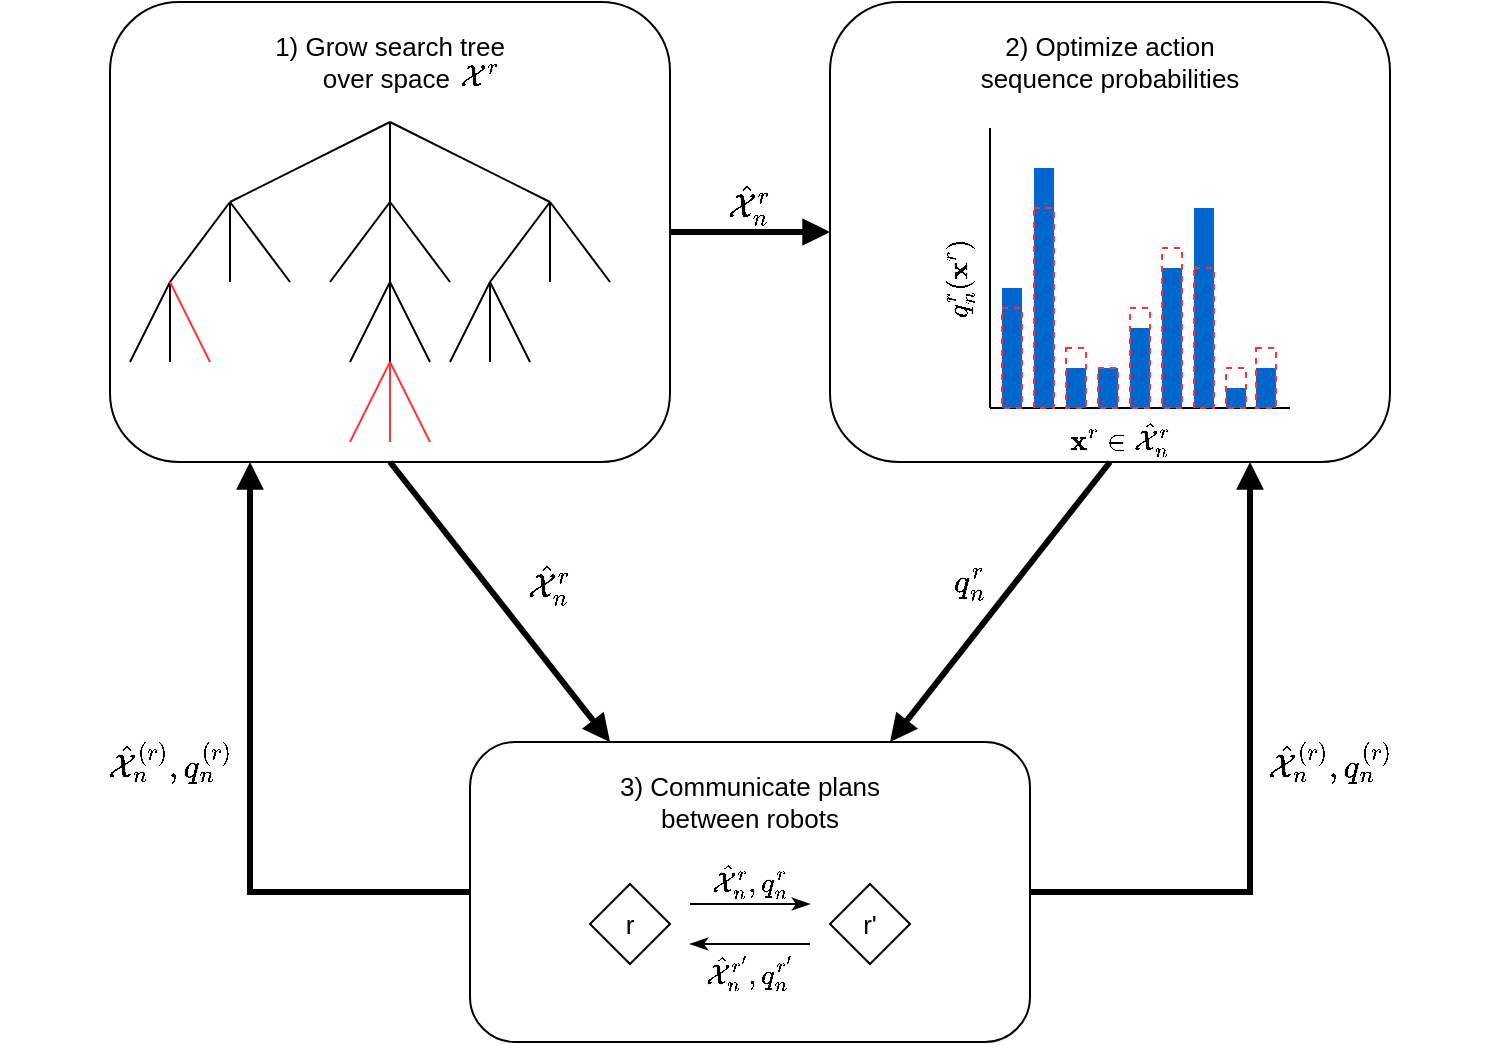 <mxfile version="13.1.11" type="device"><diagram id="O4fpWHc9IN00quKuoICp" name="Seite-1"><mxGraphModel dx="946" dy="662" grid="1" gridSize="10" guides="1" tooltips="1" connect="1" arrows="1" fold="1" page="1" pageScale="1" pageWidth="827" pageHeight="1169" math="1" shadow="0"><root><mxCell id="0"/><mxCell id="1" parent="0"/><mxCell id="u4YjqESeBIQAl-HTgavl-1" value="" style="rounded=1;whiteSpace=wrap;html=1;" parent="1" vertex="1"><mxGeometry x="70" y="170" width="280" height="230" as="geometry"/></mxCell><mxCell id="u4YjqESeBIQAl-HTgavl-2" value="" style="endArrow=none;html=1;" parent="1" edge="1"><mxGeometry width="50" height="50" relative="1" as="geometry"><mxPoint x="130" y="270" as="sourcePoint"/><mxPoint x="210" y="230" as="targetPoint"/></mxGeometry></mxCell><mxCell id="u4YjqESeBIQAl-HTgavl-3" value="" style="endArrow=none;html=1;" parent="1" edge="1"><mxGeometry width="50" height="50" relative="1" as="geometry"><mxPoint x="210" y="270" as="sourcePoint"/><mxPoint x="210" y="230" as="targetPoint"/></mxGeometry></mxCell><mxCell id="u4YjqESeBIQAl-HTgavl-5" value="" style="endArrow=none;html=1;" parent="1" edge="1"><mxGeometry width="50" height="50" relative="1" as="geometry"><mxPoint x="290" y="270" as="sourcePoint"/><mxPoint x="210" y="230" as="targetPoint"/></mxGeometry></mxCell><mxCell id="u4YjqESeBIQAl-HTgavl-6" value="" style="endArrow=none;html=1;" parent="1" edge="1"><mxGeometry width="50" height="50" relative="1" as="geometry"><mxPoint x="100" y="310" as="sourcePoint"/><mxPoint x="130" y="270" as="targetPoint"/></mxGeometry></mxCell><mxCell id="u4YjqESeBIQAl-HTgavl-7" value="" style="endArrow=none;html=1;" parent="1" edge="1"><mxGeometry width="50" height="50" relative="1" as="geometry"><mxPoint x="130" y="310" as="sourcePoint"/><mxPoint x="130" y="270" as="targetPoint"/></mxGeometry></mxCell><mxCell id="u4YjqESeBIQAl-HTgavl-8" value="" style="endArrow=none;html=1;" parent="1" edge="1"><mxGeometry width="50" height="50" relative="1" as="geometry"><mxPoint x="160" y="310" as="sourcePoint"/><mxPoint x="130" y="270" as="targetPoint"/></mxGeometry></mxCell><mxCell id="u4YjqESeBIQAl-HTgavl-10" value="" style="endArrow=none;html=1;" parent="1" edge="1"><mxGeometry width="50" height="50" relative="1" as="geometry"><mxPoint x="180" y="310" as="sourcePoint"/><mxPoint x="210" y="270" as="targetPoint"/></mxGeometry></mxCell><mxCell id="u4YjqESeBIQAl-HTgavl-11" value="" style="endArrow=none;html=1;" parent="1" edge="1"><mxGeometry width="50" height="50" relative="1" as="geometry"><mxPoint x="210" y="310" as="sourcePoint"/><mxPoint x="210" y="270" as="targetPoint"/></mxGeometry></mxCell><mxCell id="u4YjqESeBIQAl-HTgavl-12" value="" style="endArrow=none;html=1;" parent="1" edge="1"><mxGeometry width="50" height="50" relative="1" as="geometry"><mxPoint x="240" y="310" as="sourcePoint"/><mxPoint x="210" y="270" as="targetPoint"/></mxGeometry></mxCell><mxCell id="u4YjqESeBIQAl-HTgavl-13" value="" style="endArrow=none;html=1;" parent="1" edge="1"><mxGeometry width="50" height="50" relative="1" as="geometry"><mxPoint x="260" y="310" as="sourcePoint"/><mxPoint x="290" y="270" as="targetPoint"/></mxGeometry></mxCell><mxCell id="u4YjqESeBIQAl-HTgavl-14" value="" style="endArrow=none;html=1;" parent="1" edge="1"><mxGeometry width="50" height="50" relative="1" as="geometry"><mxPoint x="290" y="310" as="sourcePoint"/><mxPoint x="290" y="270" as="targetPoint"/></mxGeometry></mxCell><mxCell id="u4YjqESeBIQAl-HTgavl-15" value="" style="endArrow=none;html=1;" parent="1" edge="1"><mxGeometry width="50" height="50" relative="1" as="geometry"><mxPoint x="320" y="310" as="sourcePoint"/><mxPoint x="290" y="270" as="targetPoint"/></mxGeometry></mxCell><mxCell id="u4YjqESeBIQAl-HTgavl-16" value="" style="endArrow=none;html=1;" parent="1" edge="1"><mxGeometry width="50" height="50" relative="1" as="geometry"><mxPoint x="80" y="350" as="sourcePoint"/><mxPoint x="100" y="310" as="targetPoint"/></mxGeometry></mxCell><mxCell id="u4YjqESeBIQAl-HTgavl-17" value="" style="endArrow=none;html=1;" parent="1" edge="1"><mxGeometry width="50" height="50" relative="1" as="geometry"><mxPoint x="100" y="350" as="sourcePoint"/><mxPoint x="100" y="310" as="targetPoint"/></mxGeometry></mxCell><mxCell id="u4YjqESeBIQAl-HTgavl-18" value="" style="endArrow=none;html=1;strokeColor=#FF3333;" parent="1" edge="1"><mxGeometry width="50" height="50" relative="1" as="geometry"><mxPoint x="120" y="350" as="sourcePoint"/><mxPoint x="100" y="310" as="targetPoint"/></mxGeometry></mxCell><mxCell id="u4YjqESeBIQAl-HTgavl-19" value="" style="endArrow=none;html=1;" parent="1" edge="1"><mxGeometry width="50" height="50" relative="1" as="geometry"><mxPoint x="190" y="350" as="sourcePoint"/><mxPoint x="210" y="310" as="targetPoint"/></mxGeometry></mxCell><mxCell id="u4YjqESeBIQAl-HTgavl-20" value="" style="endArrow=none;html=1;" parent="1" edge="1"><mxGeometry width="50" height="50" relative="1" as="geometry"><mxPoint x="210" y="350" as="sourcePoint"/><mxPoint x="210" y="310" as="targetPoint"/></mxGeometry></mxCell><mxCell id="u4YjqESeBIQAl-HTgavl-21" value="" style="endArrow=none;html=1;" parent="1" edge="1"><mxGeometry width="50" height="50" relative="1" as="geometry"><mxPoint x="230" y="350" as="sourcePoint"/><mxPoint x="210" y="310" as="targetPoint"/></mxGeometry></mxCell><mxCell id="u4YjqESeBIQAl-HTgavl-22" value="" style="endArrow=none;html=1;" parent="1" edge="1"><mxGeometry width="50" height="50" relative="1" as="geometry"><mxPoint x="240" y="350" as="sourcePoint"/><mxPoint x="260" y="310" as="targetPoint"/></mxGeometry></mxCell><mxCell id="u4YjqESeBIQAl-HTgavl-23" value="" style="endArrow=none;html=1;" parent="1" edge="1"><mxGeometry width="50" height="50" relative="1" as="geometry"><mxPoint x="260" y="350" as="sourcePoint"/><mxPoint x="260" y="310" as="targetPoint"/></mxGeometry></mxCell><mxCell id="u4YjqESeBIQAl-HTgavl-24" value="" style="endArrow=none;html=1;" parent="1" edge="1"><mxGeometry width="50" height="50" relative="1" as="geometry"><mxPoint x="280" y="350" as="sourcePoint"/><mxPoint x="260" y="310" as="targetPoint"/></mxGeometry></mxCell><mxCell id="u4YjqESeBIQAl-HTgavl-25" value="" style="endArrow=none;html=1;strokeColor=#FF3333;" parent="1" edge="1"><mxGeometry width="50" height="50" relative="1" as="geometry"><mxPoint x="190" y="390" as="sourcePoint"/><mxPoint x="210" y="350" as="targetPoint"/></mxGeometry></mxCell><mxCell id="u4YjqESeBIQAl-HTgavl-26" value="" style="endArrow=none;html=1;strokeColor=#FF3333;" parent="1" edge="1"><mxGeometry width="50" height="50" relative="1" as="geometry"><mxPoint x="210" y="390" as="sourcePoint"/><mxPoint x="210" y="350" as="targetPoint"/></mxGeometry></mxCell><mxCell id="u4YjqESeBIQAl-HTgavl-27" value="" style="endArrow=none;html=1;strokeColor=#FF3333;" parent="1" edge="1"><mxGeometry width="50" height="50" relative="1" as="geometry"><mxPoint x="230" y="390" as="sourcePoint"/><mxPoint x="210" y="350" as="targetPoint"/></mxGeometry></mxCell><mxCell id="5SxZNvukH9Dr9REd-SOs-1" value="&lt;font style=&quot;font-size: 13px&quot;&gt;1) Grow search tree over space&amp;nbsp;&lt;/font&gt;" style="text;html=1;strokeColor=none;fillColor=none;align=center;verticalAlign=middle;whiteSpace=wrap;rounded=0;" parent="1" vertex="1"><mxGeometry x="150" y="170" width="120" height="60" as="geometry"/></mxCell><mxCell id="5SxZNvukH9Dr9REd-SOs-2" value="&lt;font style=&quot;font-size: 13px&quot;&gt;$$\mathcal{X}^r$$&lt;/font&gt;" style="text;html=1;strokeColor=none;fillColor=none;align=center;verticalAlign=middle;whiteSpace=wrap;rounded=0;" parent="1" vertex="1"><mxGeometry x="235" y="198" width="40" height="20" as="geometry"/></mxCell><mxCell id="5SxZNvukH9Dr9REd-SOs-3" value="" style="rounded=1;whiteSpace=wrap;html=1;" parent="1" vertex="1"><mxGeometry x="430" y="170" width="280" height="230" as="geometry"/></mxCell><mxCell id="5SxZNvukH9Dr9REd-SOs-4" value="" style="rounded=1;whiteSpace=wrap;html=1;" parent="1" vertex="1"><mxGeometry x="250" y="540" width="280" height="150" as="geometry"/></mxCell><mxCell id="5SxZNvukH9Dr9REd-SOs-8" value="" style="endArrow=block;html=1;strokeColor=#000000;exitX=0.5;exitY=1;exitDx=0;exitDy=0;entryX=0.25;entryY=0;entryDx=0;entryDy=0;strokeWidth=3;endFill=1;" parent="1" source="u4YjqESeBIQAl-HTgavl-1" target="5SxZNvukH9Dr9REd-SOs-4" edge="1"><mxGeometry width="50" height="50" relative="1" as="geometry"><mxPoint x="390" y="510" as="sourcePoint"/><mxPoint x="440" y="460" as="targetPoint"/></mxGeometry></mxCell><mxCell id="5SxZNvukH9Dr9REd-SOs-9" value="" style="endArrow=block;html=1;strokeColor=#000000;exitX=1;exitY=0.5;exitDx=0;exitDy=0;entryX=0;entryY=0.5;entryDx=0;entryDy=0;strokeWidth=3;endFill=1;" parent="1" source="u4YjqESeBIQAl-HTgavl-1" target="5SxZNvukH9Dr9REd-SOs-3" edge="1"><mxGeometry width="50" height="50" relative="1" as="geometry"><mxPoint x="220" y="410" as="sourcePoint"/><mxPoint x="290" y="520" as="targetPoint"/></mxGeometry></mxCell><mxCell id="5SxZNvukH9Dr9REd-SOs-10" value="" style="endArrow=block;html=1;strokeColor=#000000;exitX=0.5;exitY=1;exitDx=0;exitDy=0;entryX=0.75;entryY=0;entryDx=0;entryDy=0;strokeWidth=3;endFill=1;" parent="1" source="5SxZNvukH9Dr9REd-SOs-3" target="5SxZNvukH9Dr9REd-SOs-4" edge="1"><mxGeometry width="50" height="50" relative="1" as="geometry"><mxPoint x="220" y="410" as="sourcePoint"/><mxPoint x="290" y="520" as="targetPoint"/></mxGeometry></mxCell><mxCell id="5SxZNvukH9Dr9REd-SOs-11" value="" style="endArrow=block;html=1;strokeColor=#000000;exitX=0;exitY=0.5;exitDx=0;exitDy=0;strokeWidth=3;endFill=1;entryX=0.25;entryY=1;entryDx=0;entryDy=0;rounded=0;" parent="1" source="5SxZNvukH9Dr9REd-SOs-4" target="u4YjqESeBIQAl-HTgavl-1" edge="1"><mxGeometry width="50" height="50" relative="1" as="geometry"><mxPoint x="220" y="410" as="sourcePoint"/><mxPoint x="130" y="430" as="targetPoint"/><Array as="points"><mxPoint x="140" y="615"/></Array></mxGeometry></mxCell><mxCell id="5SxZNvukH9Dr9REd-SOs-12" value="" style="endArrow=block;html=1;strokeColor=#000000;exitX=1;exitY=0.5;exitDx=0;exitDy=0;entryX=0.75;entryY=1;entryDx=0;entryDy=0;strokeWidth=3;endFill=1;rounded=0;" parent="1" source="5SxZNvukH9Dr9REd-SOs-4" target="5SxZNvukH9Dr9REd-SOs-3" edge="1"><mxGeometry width="50" height="50" relative="1" as="geometry"><mxPoint x="230" y="420" as="sourcePoint"/><mxPoint x="340" y="530" as="targetPoint"/><Array as="points"><mxPoint x="640" y="615"/></Array></mxGeometry></mxCell><mxCell id="5SxZNvukH9Dr9REd-SOs-13" value="&lt;font style=&quot;font-size: 14px&quot;&gt;$$\hat{\mathcal{X}}^r_n$$&lt;/font&gt;" style="text;html=1;strokeColor=none;fillColor=none;align=center;verticalAlign=middle;whiteSpace=wrap;rounded=0;" parent="1" vertex="1"><mxGeometry x="370" y="260" width="40" height="20" as="geometry"/></mxCell><mxCell id="5SxZNvukH9Dr9REd-SOs-14" value="&lt;font style=&quot;font-size: 14px&quot;&gt;$$\hat{\mathcal{X}}^r_n$$&lt;/font&gt;" style="text;html=1;strokeColor=none;fillColor=none;align=center;verticalAlign=middle;whiteSpace=wrap;rounded=0;" parent="1" vertex="1"><mxGeometry x="270" y="450" width="40" height="20" as="geometry"/></mxCell><mxCell id="5SxZNvukH9Dr9REd-SOs-15" value="&lt;font style=&quot;font-size: 14px&quot;&gt;$$q^r_n$$&lt;/font&gt;" style="text;html=1;strokeColor=none;fillColor=none;align=center;verticalAlign=middle;whiteSpace=wrap;rounded=0;" parent="1" vertex="1"><mxGeometry x="480" y="450" width="40" height="20" as="geometry"/></mxCell><mxCell id="5SxZNvukH9Dr9REd-SOs-45" value="&lt;font style=&quot;font-size: 13px&quot;&gt;2) Optimize action sequence probabilities&lt;/font&gt;" style="text;html=1;strokeColor=none;fillColor=none;align=center;verticalAlign=middle;whiteSpace=wrap;rounded=0;" parent="1" vertex="1"><mxGeometry x="495" y="170" width="150" height="60" as="geometry"/></mxCell><mxCell id="5SxZNvukH9Dr9REd-SOs-46" value="&lt;font style=&quot;font-size: 13px&quot;&gt;3) Communicate plans between robots&lt;/font&gt;" style="text;html=1;strokeColor=none;fillColor=none;align=center;verticalAlign=middle;whiteSpace=wrap;rounded=0;" parent="1" vertex="1"><mxGeometry x="315" y="540" width="150" height="60" as="geometry"/></mxCell><mxCell id="5SxZNvukH9Dr9REd-SOs-55" value="" style="group" parent="1" vertex="1" connectable="0"><mxGeometry x="310" y="600" width="160" height="63" as="geometry"/></mxCell><mxCell id="5SxZNvukH9Dr9REd-SOs-47" value="&lt;font style=&quot;font-size: 13px&quot;&gt;r&lt;/font&gt;" style="rhombus;whiteSpace=wrap;html=1;strokeColor=#000000;fillColor=none;" parent="5SxZNvukH9Dr9REd-SOs-55" vertex="1"><mxGeometry y="11" width="40" height="40" as="geometry"/></mxCell><mxCell id="5SxZNvukH9Dr9REd-SOs-48" value="&lt;font style=&quot;font-size: 13px&quot;&gt;r'&lt;/font&gt;" style="rhombus;whiteSpace=wrap;html=1;strokeColor=#000000;fillColor=none;" parent="5SxZNvukH9Dr9REd-SOs-55" vertex="1"><mxGeometry x="120" y="11" width="40" height="40" as="geometry"/></mxCell><mxCell id="5SxZNvukH9Dr9REd-SOs-51" value="" style="endArrow=classicThin;html=1;strokeColor=#000000;strokeWidth=1;endFill=1;" parent="5SxZNvukH9Dr9REd-SOs-55" edge="1"><mxGeometry width="50" height="50" relative="1" as="geometry"><mxPoint x="50" y="21" as="sourcePoint"/><mxPoint x="110" y="21" as="targetPoint"/></mxGeometry></mxCell><mxCell id="5SxZNvukH9Dr9REd-SOs-52" value="&lt;font style=&quot;font-size: 12px&quot;&gt;$$ \hat{\mathcal{X}}^r_n, q_n^r$$&lt;/font&gt;" style="text;html=1;strokeColor=none;fillColor=none;align=center;verticalAlign=middle;whiteSpace=wrap;rounded=0;" parent="5SxZNvukH9Dr9REd-SOs-55" vertex="1"><mxGeometry x="50" y="-1" width="60" height="20" as="geometry"/></mxCell><mxCell id="5SxZNvukH9Dr9REd-SOs-53" value="" style="endArrow=classicThin;html=1;strokeColor=#000000;strokeWidth=1;endFill=1;" parent="5SxZNvukH9Dr9REd-SOs-55" edge="1"><mxGeometry width="50" height="50" relative="1" as="geometry"><mxPoint x="110.0" y="41" as="sourcePoint"/><mxPoint x="50.0" y="41" as="targetPoint"/></mxGeometry></mxCell><mxCell id="5SxZNvukH9Dr9REd-SOs-54" value="&lt;font style=&quot;font-size: 12px&quot;&gt;$$ \hat{\mathcal{X}}^{r'}_n, q_n^{r'}$$&lt;/font&gt;" style="text;html=1;strokeColor=none;fillColor=none;align=center;verticalAlign=middle;whiteSpace=wrap;rounded=0;" parent="5SxZNvukH9Dr9REd-SOs-55" vertex="1"><mxGeometry x="50" y="45" width="60" height="20" as="geometry"/></mxCell><mxCell id="5SxZNvukH9Dr9REd-SOs-57" value="&lt;font style=&quot;font-size: 14px&quot;&gt;$$\hat{\mathcal{X}}^{(r)}_n, q_n^{(r)}$$&lt;/font&gt;" style="text;html=1;strokeColor=none;fillColor=none;align=center;verticalAlign=middle;whiteSpace=wrap;rounded=0;" parent="1" vertex="1"><mxGeometry x="660" y="540" width="40" height="20" as="geometry"/></mxCell><mxCell id="5SxZNvukH9Dr9REd-SOs-58" value="&lt;font style=&quot;font-size: 14px&quot;&gt;$$\hat{\mathcal{X}}^{(r)}_n, q_n^{(r)}$$&lt;/font&gt;" style="text;html=1;strokeColor=none;fillColor=none;align=center;verticalAlign=middle;whiteSpace=wrap;rounded=0;" parent="1" vertex="1"><mxGeometry x="80" y="540" width="40" height="20" as="geometry"/></mxCell><mxCell id="X2ds-PQMqKTkuGHYLrmq-8" value="" style="group" vertex="1" connectable="0" parent="1"><mxGeometry x="480" y="213" width="180" height="190" as="geometry"/></mxCell><mxCell id="X2ds-PQMqKTkuGHYLrmq-4" value="" style="group" vertex="1" connectable="0" parent="X2ds-PQMqKTkuGHYLrmq-8"><mxGeometry width="180" height="190" as="geometry"/></mxCell><mxCell id="5SxZNvukH9Dr9REd-SOs-44" value="" style="group" parent="X2ds-PQMqKTkuGHYLrmq-4" vertex="1" connectable="0"><mxGeometry x="30" width="150" height="160" as="geometry"/></mxCell><mxCell id="5SxZNvukH9Dr9REd-SOs-17" value="" style="endArrow=none;html=1;strokeColor=#000000;strokeWidth=1;" parent="5SxZNvukH9Dr9REd-SOs-44" edge="1"><mxGeometry width="50" height="50" relative="1" as="geometry"><mxPoint y="160" as="sourcePoint"/><mxPoint y="20" as="targetPoint"/></mxGeometry></mxCell><mxCell id="5SxZNvukH9Dr9REd-SOs-18" value="" style="endArrow=none;html=1;strokeColor=#000000;strokeWidth=1;" parent="5SxZNvukH9Dr9REd-SOs-44" edge="1"><mxGeometry width="50" height="50" relative="1" as="geometry"><mxPoint y="160" as="sourcePoint"/><mxPoint x="150" y="160" as="targetPoint"/></mxGeometry></mxCell><mxCell id="5SxZNvukH9Dr9REd-SOs-19" value="" style="rounded=0;whiteSpace=wrap;html=1;fillColor=#0066CC;strokeColor=none;" parent="5SxZNvukH9Dr9REd-SOs-44" vertex="1"><mxGeometry x="6" y="100" width="10" height="60" as="geometry"/></mxCell><mxCell id="5SxZNvukH9Dr9REd-SOs-20" value="" style="rounded=0;whiteSpace=wrap;html=1;fillColor=#0066CC;strokeColor=none;" parent="5SxZNvukH9Dr9REd-SOs-44" vertex="1"><mxGeometry x="22" y="40" width="10" height="120" as="geometry"/></mxCell><mxCell id="5SxZNvukH9Dr9REd-SOs-21" value="" style="rounded=0;whiteSpace=wrap;html=1;fillColor=#0066CC;strokeColor=none;" parent="5SxZNvukH9Dr9REd-SOs-44" vertex="1"><mxGeometry x="38" y="140" width="10" height="20" as="geometry"/></mxCell><mxCell id="5SxZNvukH9Dr9REd-SOs-22" value="" style="rounded=0;whiteSpace=wrap;html=1;fillColor=#0066CC;strokeColor=none;" parent="5SxZNvukH9Dr9REd-SOs-44" vertex="1"><mxGeometry x="54" y="140" width="10" height="20" as="geometry"/></mxCell><mxCell id="5SxZNvukH9Dr9REd-SOs-23" value="" style="rounded=0;whiteSpace=wrap;html=1;fillColor=#0066CC;strokeColor=none;" parent="5SxZNvukH9Dr9REd-SOs-44" vertex="1"><mxGeometry x="70" y="120" width="10" height="40" as="geometry"/></mxCell><mxCell id="5SxZNvukH9Dr9REd-SOs-24" value="" style="rounded=0;whiteSpace=wrap;html=1;fillColor=#0066CC;strokeColor=none;" parent="5SxZNvukH9Dr9REd-SOs-44" vertex="1"><mxGeometry x="86" y="90" width="10" height="70" as="geometry"/></mxCell><mxCell id="5SxZNvukH9Dr9REd-SOs-25" value="" style="rounded=0;whiteSpace=wrap;html=1;fillColor=#0066CC;strokeColor=none;" parent="5SxZNvukH9Dr9REd-SOs-44" vertex="1"><mxGeometry x="102" y="60" width="10" height="100" as="geometry"/></mxCell><mxCell id="5SxZNvukH9Dr9REd-SOs-26" value="" style="rounded=0;whiteSpace=wrap;html=1;fillColor=#0066CC;strokeColor=none;" parent="5SxZNvukH9Dr9REd-SOs-44" vertex="1"><mxGeometry x="118" y="150" width="10" height="10" as="geometry"/></mxCell><mxCell id="5SxZNvukH9Dr9REd-SOs-27" value="" style="rounded=0;whiteSpace=wrap;html=1;fillColor=#0066CC;strokeColor=none;" parent="5SxZNvukH9Dr9REd-SOs-44" vertex="1"><mxGeometry x="133" y="140" width="10" height="20" as="geometry"/></mxCell><mxCell id="5SxZNvukH9Dr9REd-SOs-29" value="" style="rounded=0;whiteSpace=wrap;html=1;fillColor=none;strokeColor=#FF3333;dashed=1;" parent="5SxZNvukH9Dr9REd-SOs-44" vertex="1"><mxGeometry x="6" y="110" width="10" height="50" as="geometry"/></mxCell><mxCell id="5SxZNvukH9Dr9REd-SOs-30" value="" style="rounded=0;whiteSpace=wrap;html=1;fillColor=none;strokeColor=#FF3333;dashed=1;" parent="5SxZNvukH9Dr9REd-SOs-44" vertex="1"><mxGeometry x="22" y="60" width="10" height="100" as="geometry"/></mxCell><mxCell id="5SxZNvukH9Dr9REd-SOs-31" value="" style="rounded=0;whiteSpace=wrap;html=1;fillColor=none;strokeColor=#FF3333;dashed=1;" parent="5SxZNvukH9Dr9REd-SOs-44" vertex="1"><mxGeometry x="38" y="130" width="10" height="30" as="geometry"/></mxCell><mxCell id="5SxZNvukH9Dr9REd-SOs-32" value="" style="rounded=0;whiteSpace=wrap;html=1;fillColor=none;strokeColor=#FF3333;dashed=1;" parent="5SxZNvukH9Dr9REd-SOs-44" vertex="1"><mxGeometry x="54" y="140" width="10" height="20" as="geometry"/></mxCell><mxCell id="5SxZNvukH9Dr9REd-SOs-34" value="" style="rounded=0;whiteSpace=wrap;html=1;fillColor=none;strokeColor=#FF3333;dashed=1;" parent="5SxZNvukH9Dr9REd-SOs-44" vertex="1"><mxGeometry x="70" y="110" width="10" height="50" as="geometry"/></mxCell><mxCell id="5SxZNvukH9Dr9REd-SOs-37" value="" style="rounded=0;whiteSpace=wrap;html=1;fillColor=none;strokeColor=#FF3333;dashed=1;" parent="5SxZNvukH9Dr9REd-SOs-44" vertex="1"><mxGeometry x="86" y="80" width="10" height="80" as="geometry"/></mxCell><mxCell id="5SxZNvukH9Dr9REd-SOs-41" value="" style="rounded=0;whiteSpace=wrap;html=1;fillColor=none;strokeColor=#FF3333;dashed=1;" parent="5SxZNvukH9Dr9REd-SOs-44" vertex="1"><mxGeometry x="102" y="90" width="10" height="70" as="geometry"/></mxCell><mxCell id="5SxZNvukH9Dr9REd-SOs-42" value="" style="rounded=0;whiteSpace=wrap;html=1;fillColor=none;strokeColor=#FF3333;dashed=1;" parent="5SxZNvukH9Dr9REd-SOs-44" vertex="1"><mxGeometry x="118" y="140" width="10" height="20" as="geometry"/></mxCell><mxCell id="5SxZNvukH9Dr9REd-SOs-43" value="" style="rounded=0;whiteSpace=wrap;html=1;fillColor=none;strokeColor=#FF3333;dashed=1;" parent="5SxZNvukH9Dr9REd-SOs-44" vertex="1"><mxGeometry x="133" y="130" width="10" height="30" as="geometry"/></mxCell><mxCell id="X2ds-PQMqKTkuGHYLrmq-2" value="$$ \mathbf{x}^r \in \hat{\mathcal{X}}^r_n$$" style="text;html=1;strokeColor=none;fillColor=none;align=center;verticalAlign=middle;whiteSpace=wrap;rounded=0;" vertex="1" parent="X2ds-PQMqKTkuGHYLrmq-4"><mxGeometry x="60" y="160" width="70" height="30" as="geometry"/></mxCell><mxCell id="X2ds-PQMqKTkuGHYLrmq-3" value="$$ q^r_n(\mathbf{x}^r)$$" style="text;html=1;strokeColor=none;fillColor=none;align=center;verticalAlign=middle;whiteSpace=wrap;rounded=0;rotation=-90;" vertex="1" parent="X2ds-PQMqKTkuGHYLrmq-4"><mxGeometry x="-20" y="80" width="70" height="30" as="geometry"/></mxCell></root></mxGraphModel></diagram></mxfile>